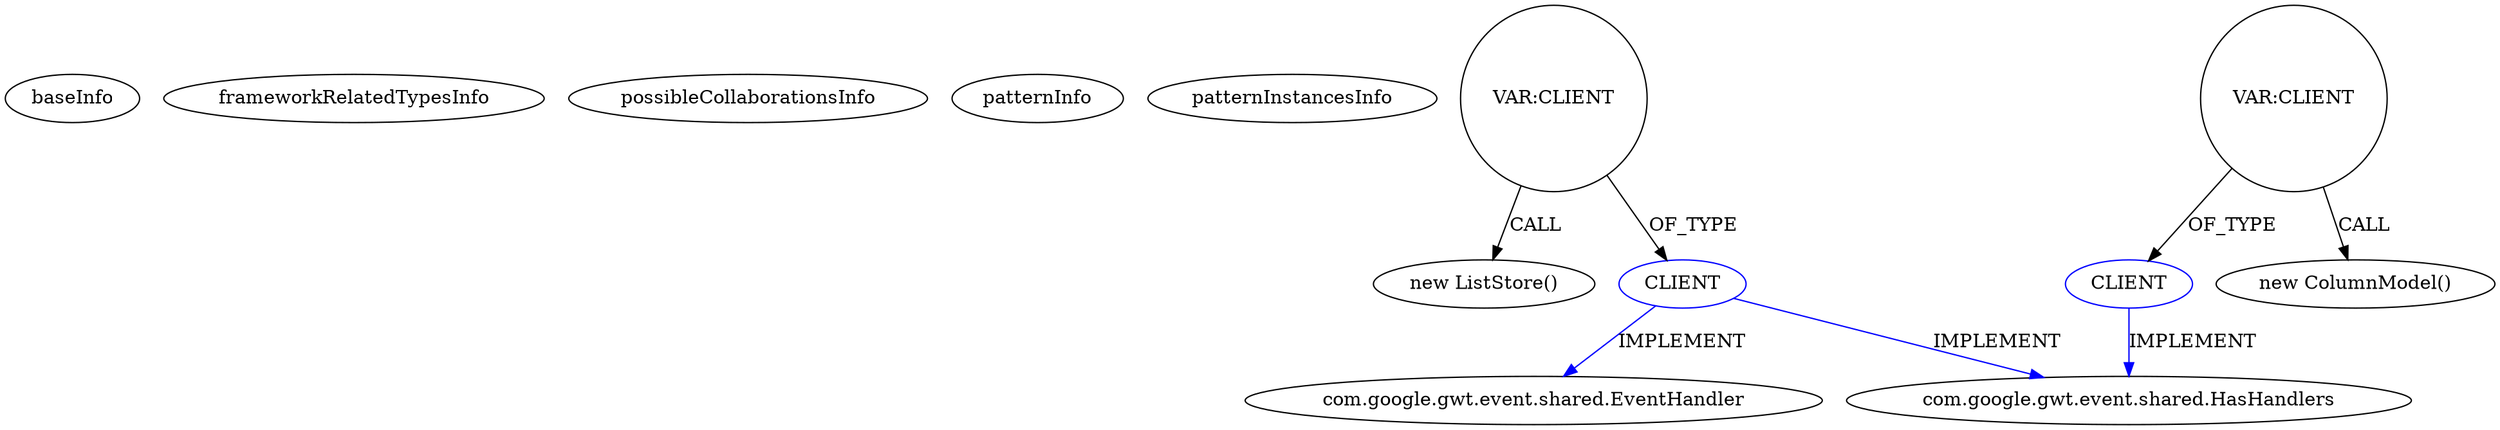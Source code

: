 digraph {
baseInfo[graphId=1988,category="pattern",isAnonymous=false,possibleRelation=false]
frameworkRelatedTypesInfo[]
possibleCollaborationsInfo[]
patternInfo[frequency=2.0,patternRootClient=null]
patternInstancesInfo[0="loiane-sencha-gxt3-simple-grid~/loiane-sencha-gxt3-simple-grid/sencha-gxt3-simple-grid-master/src/com/loiane/gxt3/client/grid/SimpleGrid.java~SimpleGrid~3633",1="Cauac-GXTProject~/Cauac-GXTProject/GXTProject-master/src/main/java/gxtproject/client/Main.java~Main~77"]
81[label="new ListStore()",vertexType="CONSTRUCTOR_CALL",isFrameworkType=false]
82[label="VAR:CLIENT",vertexType="VARIABLE_EXPRESION",isFrameworkType=false,shape=circle]
83[label="CLIENT",vertexType="REFERENCE_CLIENT_CLASS_DECLARATION",isFrameworkType=false,color=blue]
88[label="com.google.gwt.event.shared.EventHandler",vertexType="FRAMEWORK_INTERFACE_TYPE",isFrameworkType=false]
84[label="com.google.gwt.event.shared.HasHandlers",vertexType="FRAMEWORK_INTERFACE_TYPE",isFrameworkType=false]
107[label="CLIENT",vertexType="REFERENCE_CLIENT_CLASS_DECLARATION",isFrameworkType=false,color=blue]
106[label="VAR:CLIENT",vertexType="VARIABLE_EXPRESION",isFrameworkType=false,shape=circle]
105[label="new ColumnModel()",vertexType="CONSTRUCTOR_CALL",isFrameworkType=false]
107->84[label="IMPLEMENT",color=blue]
106->107[label="OF_TYPE"]
82->83[label="OF_TYPE"]
83->88[label="IMPLEMENT",color=blue]
106->105[label="CALL"]
83->84[label="IMPLEMENT",color=blue]
82->81[label="CALL"]
}
